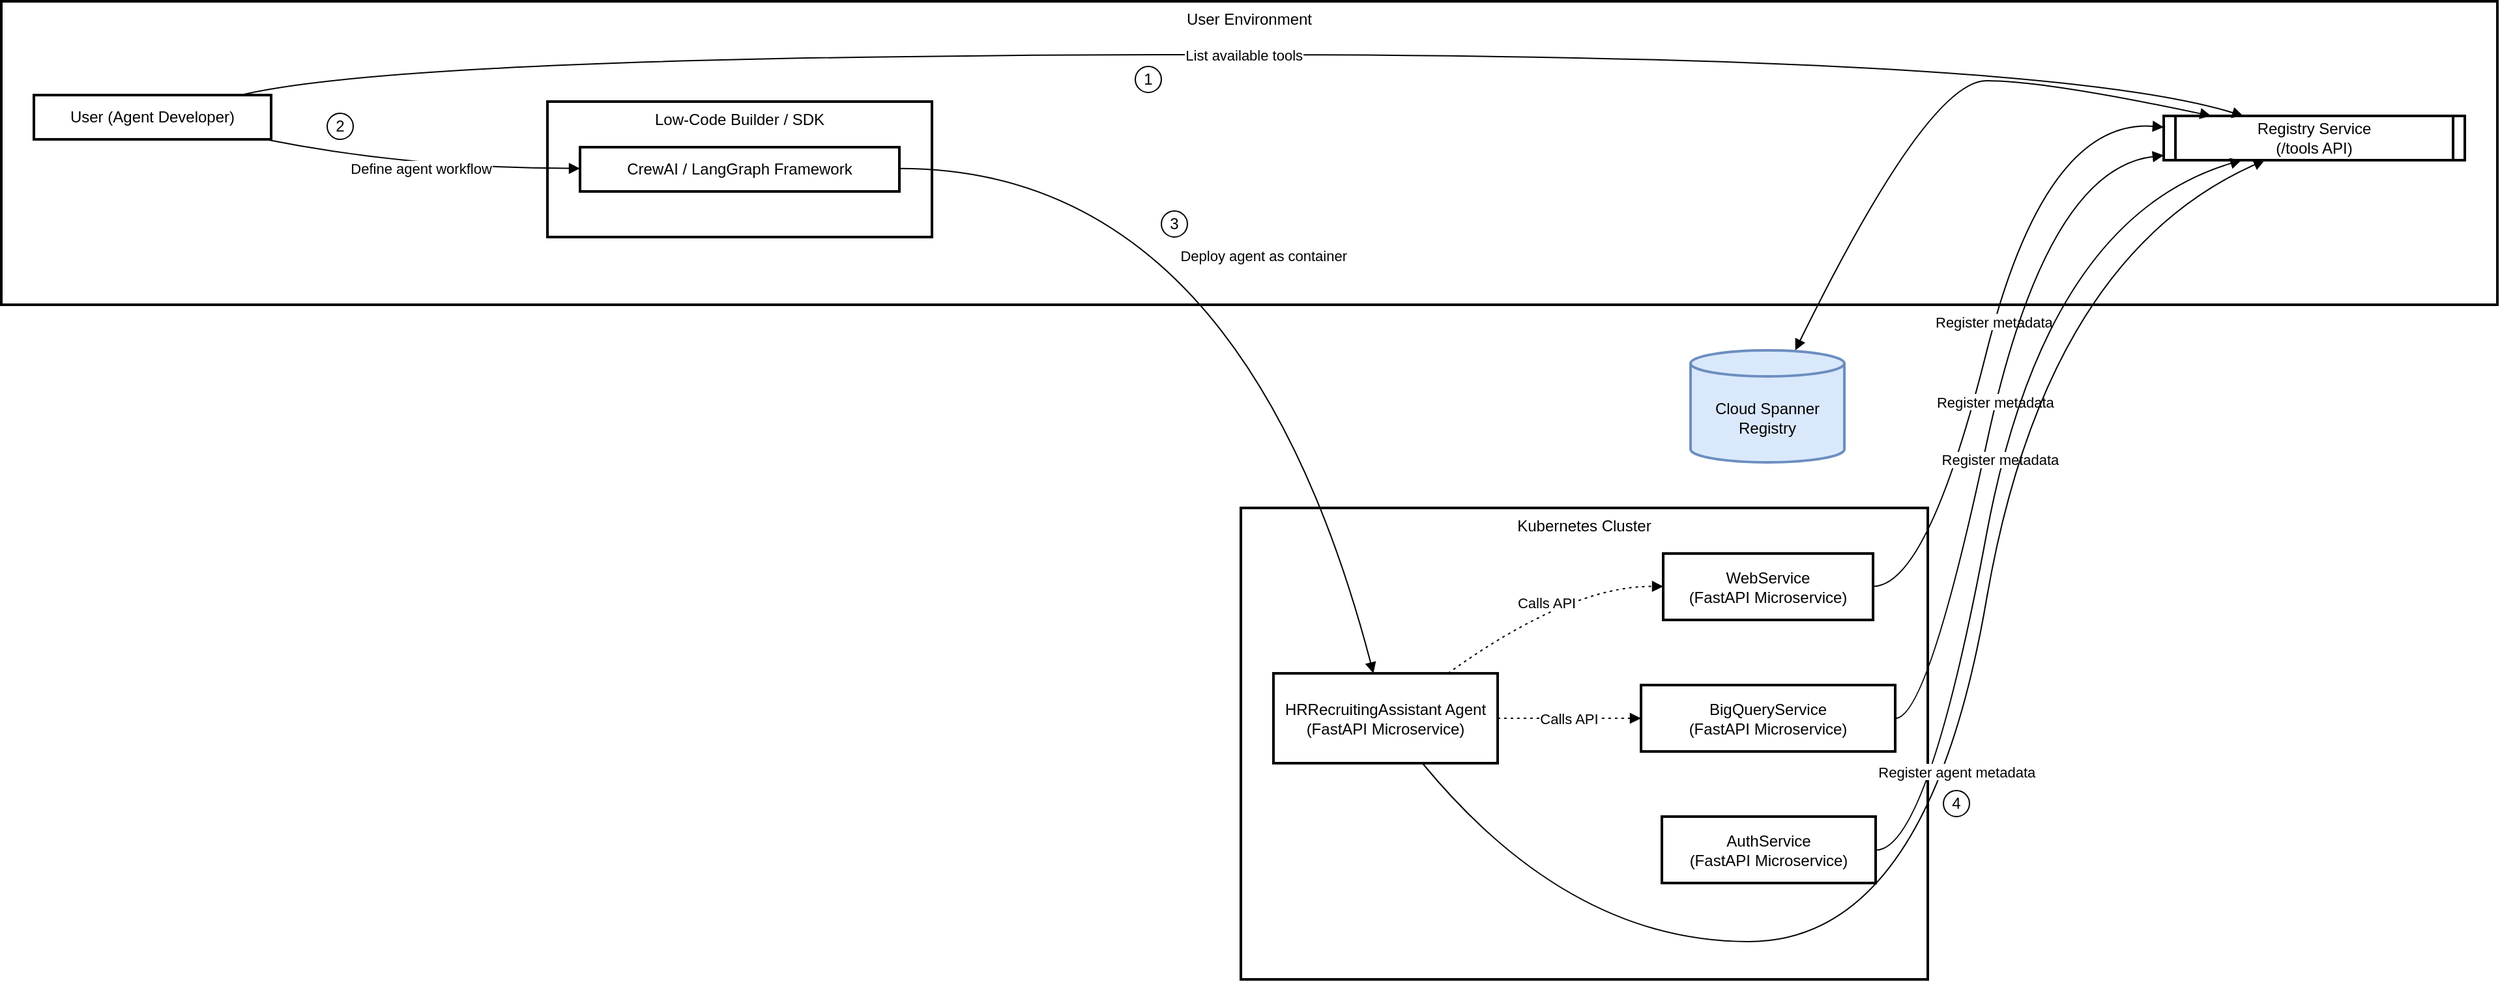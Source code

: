 <mxfile version="21.6.8" type="device">
  <diagram name="Page-1" id="E1aJi_Tpna0-vAiPolDU">
    <mxGraphModel dx="1434" dy="836" grid="1" gridSize="10" guides="1" tooltips="1" connect="1" arrows="1" fold="1" page="1" pageScale="1" pageWidth="850" pageHeight="1100" math="0" shadow="0">
      <root>
        <mxCell id="0" />
        <mxCell id="1" parent="0" />
        <mxCell id="Thbh-QFBYTHm9kd9v6Cp-37" value="Kubernetes Cluster" style="whiteSpace=wrap;strokeWidth=2;verticalAlign=top;" vertex="1" parent="1">
          <mxGeometry x="971" y="409" width="527" height="362" as="geometry" />
        </mxCell>
        <mxCell id="Thbh-QFBYTHm9kd9v6Cp-38" value="WebService&#xa;(FastAPI Microservice)" style="whiteSpace=wrap;strokeWidth=2;" vertex="1" parent="1">
          <mxGeometry x="1295" y="444" width="161" height="51" as="geometry" />
        </mxCell>
        <mxCell id="Thbh-QFBYTHm9kd9v6Cp-39" value="BigQueryService&#xa;(FastAPI Microservice)" style="whiteSpace=wrap;strokeWidth=2;" vertex="1" parent="1">
          <mxGeometry x="1278" y="545" width="195" height="51" as="geometry" />
        </mxCell>
        <mxCell id="Thbh-QFBYTHm9kd9v6Cp-40" value="AuthService&#xa;(FastAPI Microservice)" style="whiteSpace=wrap;strokeWidth=2;" vertex="1" parent="1">
          <mxGeometry x="1294" y="646" width="164" height="51" as="geometry" />
        </mxCell>
        <UserObject label="HRRecruitingAssistant Agent&#xa;(FastAPI Microservice)" link="Description: User-created agent microservice that orchestrates calls to WebService and BigQueryService" id="Thbh-QFBYTHm9kd9v6Cp-41">
          <mxCell style="whiteSpace=wrap;strokeWidth=2;" vertex="1" parent="1">
            <mxGeometry x="996" y="536" width="172" height="69" as="geometry" />
          </mxCell>
        </UserObject>
        <mxCell id="Thbh-QFBYTHm9kd9v6Cp-42" value="User Environment" style="whiteSpace=wrap;strokeWidth=2;verticalAlign=top;" vertex="1" parent="1">
          <mxGeometry x="20" y="20" width="1915" height="233" as="geometry" />
        </mxCell>
        <mxCell id="Thbh-QFBYTHm9kd9v6Cp-43" value="User (Agent Developer)" style="whiteSpace=wrap;strokeWidth=2;" vertex="1" parent="1">
          <mxGeometry x="45" y="92" width="182" height="34" as="geometry" />
        </mxCell>
        <mxCell id="Thbh-QFBYTHm9kd9v6Cp-44" value="Low-Code Builder / SDK" style="whiteSpace=wrap;strokeWidth=2;verticalAlign=top;" vertex="1" parent="1">
          <mxGeometry x="439" y="97" width="295" height="104" as="geometry" />
        </mxCell>
        <UserObject label="Registry Service&#xa;(/tools API)" link="Description: Central /tools endpoint that queries Cloud Spanner for tool registry" id="Thbh-QFBYTHm9kd9v6Cp-45">
          <mxCell style="strokeWidth=2;shape=process;whiteSpace=wrap;size=0.04;" vertex="1" parent="1">
            <mxGeometry x="1679" y="108" width="231" height="34" as="geometry" />
          </mxCell>
        </UserObject>
        <mxCell id="Thbh-QFBYTHm9kd9v6Cp-46" value="CrewAI / LangGraph Framework" style="whiteSpace=wrap;strokeWidth=2;" vertex="1" parent="1">
          <mxGeometry x="464" y="132" width="245" height="34" as="geometry" />
        </mxCell>
        <mxCell id="Thbh-QFBYTHm9kd9v6Cp-47" value="Cloud Spanner&#xa;Registry" style="shape=cylinder3;boundedLbl=1;backgroundOutline=1;size=10;strokeWidth=2;whiteSpace=wrap;fillColor=#dae8fc;strokeColor=#6c8ebf;" vertex="1" parent="1">
          <mxGeometry x="1316" y="288" width="118" height="86" as="geometry" />
        </mxCell>
        <mxCell id="Thbh-QFBYTHm9kd9v6Cp-48" value="List available tools" style="curved=1;startArrow=none;endArrow=block;exitX=0.879;exitY=-0.009;entryX=0.268;entryY=0.008;rounded=0;" edge="1" parent="1" source="Thbh-QFBYTHm9kd9v6Cp-43" target="Thbh-QFBYTHm9kd9v6Cp-45">
          <mxGeometry relative="1" as="geometry">
            <Array as="points">
              <mxPoint x="333" y="61" />
              <mxPoint x="1588" y="61" />
            </Array>
          </mxGeometry>
        </mxCell>
        <mxCell id="Thbh-QFBYTHm9kd9v6Cp-49" value="Define agent workflow" style="curved=1;startArrow=none;endArrow=block;exitX=0.957;exitY=0.981;entryX=0.0;entryY=0.48;rounded=0;" edge="1" parent="1" source="Thbh-QFBYTHm9kd9v6Cp-43" target="Thbh-QFBYTHm9kd9v6Cp-46">
          <mxGeometry relative="1" as="geometry">
            <Array as="points">
              <mxPoint x="333" y="148" />
            </Array>
          </mxGeometry>
        </mxCell>
        <mxCell id="Thbh-QFBYTHm9kd9v6Cp-50" value="" style="curved=1;startArrow=block;endArrow=block;exitX=0.683;exitY=-0.006;entryX=0.163;entryY=0.008;rounded=0;" edge="1" parent="1" source="Thbh-QFBYTHm9kd9v6Cp-47" target="Thbh-QFBYTHm9kd9v6Cp-45">
          <mxGeometry relative="1" as="geometry">
            <Array as="points">
              <mxPoint x="1498" y="81" />
              <mxPoint x="1588" y="81" />
            </Array>
          </mxGeometry>
        </mxCell>
        <mxCell id="Thbh-QFBYTHm9kd9v6Cp-51" value="Register metadata" style="curved=1;startArrow=none;endArrow=block;exitX=1.0;exitY=0.495;entryX=0.001;entryY=0.253;rounded=0;" edge="1" parent="1" source="Thbh-QFBYTHm9kd9v6Cp-38" target="Thbh-QFBYTHm9kd9v6Cp-45">
          <mxGeometry relative="1" as="geometry">
            <Array as="points">
              <mxPoint x="1498" y="469" />
              <mxPoint x="1588" y="110" />
            </Array>
          </mxGeometry>
        </mxCell>
        <mxCell id="Thbh-QFBYTHm9kd9v6Cp-52" value="Register metadata" style="curved=1;startArrow=none;endArrow=block;exitX=0.999;exitY=0.5;entryX=0.001;entryY=0.89;rounded=0;" edge="1" parent="1" source="Thbh-QFBYTHm9kd9v6Cp-39" target="Thbh-QFBYTHm9kd9v6Cp-45">
          <mxGeometry relative="1" as="geometry">
            <Array as="points">
              <mxPoint x="1498" y="571" />
              <mxPoint x="1588" y="149" />
            </Array>
          </mxGeometry>
        </mxCell>
        <mxCell id="Thbh-QFBYTHm9kd9v6Cp-53" value="Register metadata" style="curved=1;startArrow=none;endArrow=block;exitX=0.996;exitY=0.506;entryX=0.259;entryY=0.999;rounded=0;" edge="1" parent="1" source="Thbh-QFBYTHm9kd9v6Cp-40" target="Thbh-QFBYTHm9kd9v6Cp-45">
          <mxGeometry relative="1" as="geometry">
            <Array as="points">
              <mxPoint x="1498" y="672" />
              <mxPoint x="1588" y="187" />
            </Array>
          </mxGeometry>
        </mxCell>
        <mxCell id="Thbh-QFBYTHm9kd9v6Cp-54" value="Deploy agent as container" style="curved=1;startArrow=none;endArrow=block;exitX=1.0;exitY=0.48;entryX=0.446;entryY=0.001;rounded=0;" edge="1" parent="1" source="Thbh-QFBYTHm9kd9v6Cp-46" target="Thbh-QFBYTHm9kd9v6Cp-41">
          <mxGeometry relative="1" as="geometry">
            <Array as="points">
              <mxPoint x="971" y="148" />
            </Array>
          </mxGeometry>
        </mxCell>
        <mxCell id="Thbh-QFBYTHm9kd9v6Cp-55" value="Register agent metadata" style="curved=1;startArrow=none;endArrow=block;exitX=0.664;exitY=0.999;entryX=0.336;entryY=0.999;rounded=0;" edge="1" parent="1" source="Thbh-QFBYTHm9kd9v6Cp-41" target="Thbh-QFBYTHm9kd9v6Cp-45">
          <mxGeometry relative="1" as="geometry">
            <Array as="points">
              <mxPoint x="1223" y="742" />
              <mxPoint x="1498" y="742" />
              <mxPoint x="1588" y="217" />
            </Array>
          </mxGeometry>
        </mxCell>
        <mxCell id="Thbh-QFBYTHm9kd9v6Cp-56" value="Calls API" style="curved=1;dashed=1;dashPattern=2 3;startArrow=none;endArrow=block;exitX=0.778;exitY=0.001;entryX=-0.0;entryY=0.495;rounded=0;" edge="1" parent="1" source="Thbh-QFBYTHm9kd9v6Cp-41" target="Thbh-QFBYTHm9kd9v6Cp-38">
          <mxGeometry relative="1" as="geometry">
            <Array as="points">
              <mxPoint x="1223" y="469" />
            </Array>
          </mxGeometry>
        </mxCell>
        <mxCell id="Thbh-QFBYTHm9kd9v6Cp-57" value="Calls API" style="curved=1;dashed=1;dashPattern=2 3;startArrow=none;endArrow=block;exitX=0.997;exitY=0.5;entryX=0.001;entryY=0.5;rounded=0;" edge="1" parent="1" source="Thbh-QFBYTHm9kd9v6Cp-41" target="Thbh-QFBYTHm9kd9v6Cp-39">
          <mxGeometry relative="1" as="geometry">
            <Array as="points" />
          </mxGeometry>
        </mxCell>
        <mxCell id="Thbh-QFBYTHm9kd9v6Cp-59" value="1" style="ellipse;whiteSpace=wrap;html=1;aspect=fixed;" vertex="1" parent="1">
          <mxGeometry x="890" y="70" width="20" height="20" as="geometry" />
        </mxCell>
        <mxCell id="Thbh-QFBYTHm9kd9v6Cp-60" value="2" style="ellipse;whiteSpace=wrap;html=1;aspect=fixed;" vertex="1" parent="1">
          <mxGeometry x="270" y="106" width="20" height="20" as="geometry" />
        </mxCell>
        <mxCell id="Thbh-QFBYTHm9kd9v6Cp-61" value="3" style="ellipse;whiteSpace=wrap;html=1;aspect=fixed;" vertex="1" parent="1">
          <mxGeometry x="910" y="181" width="20" height="20" as="geometry" />
        </mxCell>
        <mxCell id="Thbh-QFBYTHm9kd9v6Cp-62" value="4" style="ellipse;whiteSpace=wrap;html=1;aspect=fixed;" vertex="1" parent="1">
          <mxGeometry x="1510" y="626" width="20" height="20" as="geometry" />
        </mxCell>
      </root>
    </mxGraphModel>
  </diagram>
</mxfile>
